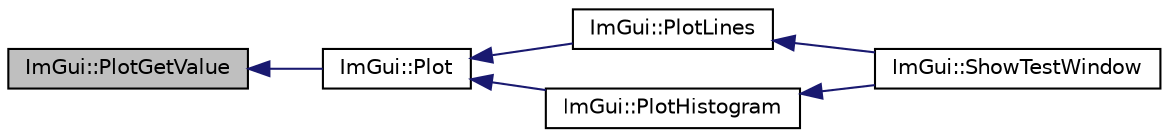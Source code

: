 digraph "ImGui::PlotGetValue"
{
 // INTERACTIVE_SVG=YES
  edge [fontname="Helvetica",fontsize="10",labelfontname="Helvetica",labelfontsize="10"];
  node [fontname="Helvetica",fontsize="10",shape=record];
  rankdir="LR";
  Node1 [label="ImGui::PlotGetValue",height=0.2,width=0.4,color="black", fillcolor="grey75", style="filled" fontcolor="black"];
  Node1 -> Node2 [dir="back",color="midnightblue",fontsize="10",style="solid",fontname="Helvetica"];
  Node2 [label="ImGui::Plot",height=0.2,width=0.4,color="black", fillcolor="white", style="filled",URL="$namespace_im_gui.html#aa671065b181e4dece35f456add36b9b6"];
  Node2 -> Node3 [dir="back",color="midnightblue",fontsize="10",style="solid",fontname="Helvetica"];
  Node3 [label="ImGui::PlotLines",height=0.2,width=0.4,color="black", fillcolor="white", style="filled",URL="$namespace_im_gui.html#a39cf76ccd1754d77317f4497b4da86f2"];
  Node3 -> Node4 [dir="back",color="midnightblue",fontsize="10",style="solid",fontname="Helvetica"];
  Node4 [label="ImGui::ShowTestWindow",height=0.2,width=0.4,color="black", fillcolor="white", style="filled",URL="$namespace_im_gui.html#a0c68c05a17d1f5f25f99213cfa722b8d"];
  Node2 -> Node5 [dir="back",color="midnightblue",fontsize="10",style="solid",fontname="Helvetica"];
  Node5 [label="ImGui::PlotHistogram",height=0.2,width=0.4,color="black", fillcolor="white", style="filled",URL="$namespace_im_gui.html#a02bb8b8283a5858b82def1ede830ac0a"];
  Node5 -> Node4 [dir="back",color="midnightblue",fontsize="10",style="solid",fontname="Helvetica"];
}
